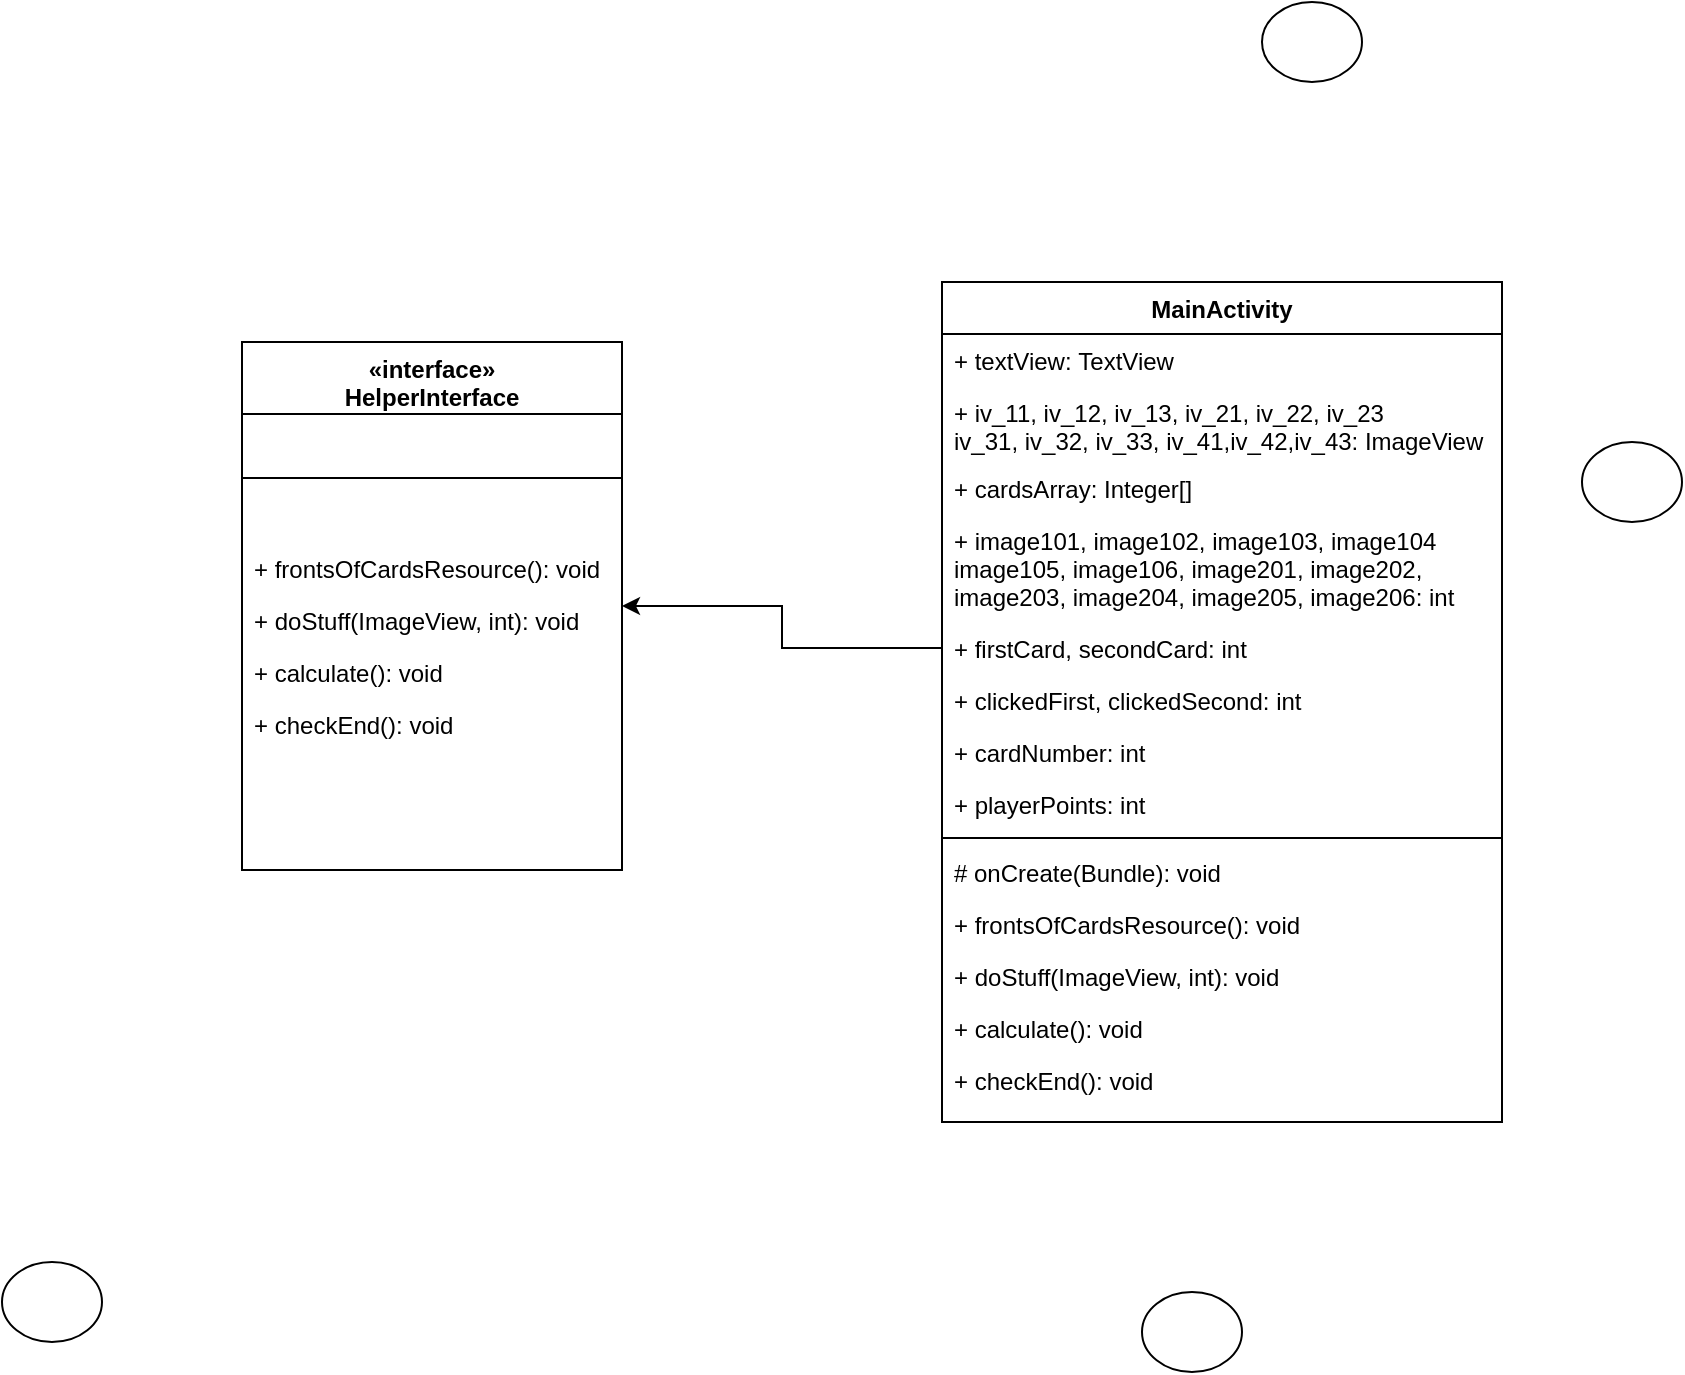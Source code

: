 <mxfile version="12.8.8" type="github">
  <diagram id="64O0Q8jD7qAvgHejbL_g" name="Page-1">
    <mxGraphModel dx="1747" dy="1721" grid="1" gridSize="10" guides="1" tooltips="1" connect="1" arrows="1" fold="1" page="1" pageScale="1" pageWidth="827" pageHeight="1169" math="0" shadow="0">
      <root>
        <mxCell id="0" />
        <mxCell id="1" parent="0" />
        <mxCell id="_Fk9cfmFV3eR6eFFAxcH-38" value="" style="edgeStyle=orthogonalEdgeStyle;rounded=0;orthogonalLoop=1;jettySize=auto;html=1;fontColor=#FFFFFF;entryX=0;entryY=0.5;entryDx=0;entryDy=0;startArrow=classic;startFill=1;endArrow=none;endFill=0;" edge="1" parent="1" source="_Fk9cfmFV3eR6eFFAxcH-17" target="_Fk9cfmFV3eR6eFFAxcH-8">
          <mxGeometry relative="1" as="geometry">
            <mxPoint x="130" y="40" as="targetPoint" />
          </mxGeometry>
        </mxCell>
        <mxCell id="_Fk9cfmFV3eR6eFFAxcH-1" value="MainActivity" style="swimlane;fontStyle=1;align=center;verticalAlign=top;childLayout=stackLayout;horizontal=1;startSize=26;horizontalStack=0;resizeParent=1;resizeParentMax=0;resizeLast=0;collapsible=1;marginBottom=0;" vertex="1" parent="1">
          <mxGeometry x="340" y="60" width="280" height="420" as="geometry" />
        </mxCell>
        <mxCell id="_Fk9cfmFV3eR6eFFAxcH-2" value="+ textView: TextView" style="text;strokeColor=none;fillColor=none;align=left;verticalAlign=top;spacingLeft=4;spacingRight=4;overflow=hidden;rotatable=0;points=[[0,0.5],[1,0.5]];portConstraint=eastwest;" vertex="1" parent="_Fk9cfmFV3eR6eFFAxcH-1">
          <mxGeometry y="26" width="280" height="26" as="geometry" />
        </mxCell>
        <mxCell id="_Fk9cfmFV3eR6eFFAxcH-7" value="+ iv_11, iv_12, iv_13, iv_21, iv_22, iv_23&#xa;iv_31, iv_32, iv_33, iv_41,iv_42,iv_43: ImageView" style="text;strokeColor=none;fillColor=none;align=left;verticalAlign=top;spacingLeft=4;spacingRight=4;overflow=hidden;rotatable=0;points=[[0,0.5],[1,0.5]];portConstraint=eastwest;" vertex="1" parent="_Fk9cfmFV3eR6eFFAxcH-1">
          <mxGeometry y="52" width="280" height="38" as="geometry" />
        </mxCell>
        <mxCell id="_Fk9cfmFV3eR6eFFAxcH-9" value="+ cardsArray: Integer[]" style="text;strokeColor=none;fillColor=none;align=left;verticalAlign=top;spacingLeft=4;spacingRight=4;overflow=hidden;rotatable=0;points=[[0,0.5],[1,0.5]];portConstraint=eastwest;" vertex="1" parent="_Fk9cfmFV3eR6eFFAxcH-1">
          <mxGeometry y="90" width="280" height="26" as="geometry" />
        </mxCell>
        <mxCell id="_Fk9cfmFV3eR6eFFAxcH-10" value="+ image101, image102, image103, image104&#xa;image105, image106, image201, image202,&#xa;image203, image204, image205, image206: int" style="text;strokeColor=none;fillColor=none;align=left;verticalAlign=top;spacingLeft=4;spacingRight=4;overflow=hidden;rotatable=0;points=[[0,0.5],[1,0.5]];portConstraint=eastwest;" vertex="1" parent="_Fk9cfmFV3eR6eFFAxcH-1">
          <mxGeometry y="116" width="280" height="54" as="geometry" />
        </mxCell>
        <mxCell id="_Fk9cfmFV3eR6eFFAxcH-8" value="+ firstCard, secondCard: int" style="text;strokeColor=none;fillColor=none;align=left;verticalAlign=top;spacingLeft=4;spacingRight=4;overflow=hidden;rotatable=0;points=[[0,0.5],[1,0.5]];portConstraint=eastwest;" vertex="1" parent="_Fk9cfmFV3eR6eFFAxcH-1">
          <mxGeometry y="170" width="280" height="26" as="geometry" />
        </mxCell>
        <mxCell id="_Fk9cfmFV3eR6eFFAxcH-11" value="+ clickedFirst, clickedSecond: int" style="text;strokeColor=none;fillColor=none;align=left;verticalAlign=top;spacingLeft=4;spacingRight=4;overflow=hidden;rotatable=0;points=[[0,0.5],[1,0.5]];portConstraint=eastwest;" vertex="1" parent="_Fk9cfmFV3eR6eFFAxcH-1">
          <mxGeometry y="196" width="280" height="26" as="geometry" />
        </mxCell>
        <mxCell id="_Fk9cfmFV3eR6eFFAxcH-13" value="+ cardNumber: int" style="text;strokeColor=none;fillColor=none;align=left;verticalAlign=top;spacingLeft=4;spacingRight=4;overflow=hidden;rotatable=0;points=[[0,0.5],[1,0.5]];portConstraint=eastwest;" vertex="1" parent="_Fk9cfmFV3eR6eFFAxcH-1">
          <mxGeometry y="222" width="280" height="26" as="geometry" />
        </mxCell>
        <mxCell id="_Fk9cfmFV3eR6eFFAxcH-12" value="+ playerPoints: int" style="text;strokeColor=none;fillColor=none;align=left;verticalAlign=top;spacingLeft=4;spacingRight=4;overflow=hidden;rotatable=0;points=[[0,0.5],[1,0.5]];portConstraint=eastwest;" vertex="1" parent="_Fk9cfmFV3eR6eFFAxcH-1">
          <mxGeometry y="248" width="280" height="26" as="geometry" />
        </mxCell>
        <mxCell id="_Fk9cfmFV3eR6eFFAxcH-3" value="" style="line;strokeWidth=1;fillColor=none;align=left;verticalAlign=middle;spacingTop=-1;spacingLeft=3;spacingRight=3;rotatable=0;labelPosition=right;points=[];portConstraint=eastwest;" vertex="1" parent="_Fk9cfmFV3eR6eFFAxcH-1">
          <mxGeometry y="274" width="280" height="8" as="geometry" />
        </mxCell>
        <mxCell id="_Fk9cfmFV3eR6eFFAxcH-6" value="# onCreate(Bundle): void" style="text;strokeColor=none;fillColor=none;align=left;verticalAlign=top;spacingLeft=4;spacingRight=4;overflow=hidden;rotatable=0;points=[[0,0.5],[1,0.5]];portConstraint=eastwest;" vertex="1" parent="_Fk9cfmFV3eR6eFFAxcH-1">
          <mxGeometry y="282" width="280" height="26" as="geometry" />
        </mxCell>
        <mxCell id="_Fk9cfmFV3eR6eFFAxcH-16" value="+ frontsOfCardsResource(): void" style="text;strokeColor=none;fillColor=none;align=left;verticalAlign=top;spacingLeft=4;spacingRight=4;overflow=hidden;rotatable=0;points=[[0,0.5],[1,0.5]];portConstraint=eastwest;" vertex="1" parent="_Fk9cfmFV3eR6eFFAxcH-1">
          <mxGeometry y="308" width="280" height="26" as="geometry" />
        </mxCell>
        <mxCell id="_Fk9cfmFV3eR6eFFAxcH-15" value="+ doStuff(ImageView, int): void" style="text;strokeColor=none;fillColor=none;align=left;verticalAlign=top;spacingLeft=4;spacingRight=4;overflow=hidden;rotatable=0;points=[[0,0.5],[1,0.5]];portConstraint=eastwest;" vertex="1" parent="_Fk9cfmFV3eR6eFFAxcH-1">
          <mxGeometry y="334" width="280" height="26" as="geometry" />
        </mxCell>
        <mxCell id="_Fk9cfmFV3eR6eFFAxcH-14" value="+ calculate(): void" style="text;strokeColor=none;fillColor=none;align=left;verticalAlign=top;spacingLeft=4;spacingRight=4;overflow=hidden;rotatable=0;points=[[0,0.5],[1,0.5]];portConstraint=eastwest;" vertex="1" parent="_Fk9cfmFV3eR6eFFAxcH-1">
          <mxGeometry y="360" width="280" height="26" as="geometry" />
        </mxCell>
        <mxCell id="_Fk9cfmFV3eR6eFFAxcH-4" value="+ checkEnd(): void" style="text;strokeColor=none;fillColor=none;align=left;verticalAlign=top;spacingLeft=4;spacingRight=4;overflow=hidden;rotatable=0;points=[[0,0.5],[1,0.5]];portConstraint=eastwest;" vertex="1" parent="_Fk9cfmFV3eR6eFFAxcH-1">
          <mxGeometry y="386" width="280" height="34" as="geometry" />
        </mxCell>
        <mxCell id="_Fk9cfmFV3eR6eFFAxcH-17" value="«interface»&#xa;HelperInterface" style="swimlane;fontStyle=1;align=center;verticalAlign=top;childLayout=stackLayout;horizontal=1;startSize=36;horizontalStack=0;resizeParent=1;resizeParentMax=0;resizeLast=0;collapsible=1;marginBottom=0;" vertex="1" parent="1">
          <mxGeometry x="-10" y="90" width="190" height="264" as="geometry" />
        </mxCell>
        <mxCell id="_Fk9cfmFV3eR6eFFAxcH-19" value="" style="line;strokeWidth=1;fillColor=none;align=left;verticalAlign=middle;spacingTop=-1;spacingLeft=3;spacingRight=3;rotatable=0;labelPosition=right;points=[];portConstraint=eastwest;" vertex="1" parent="_Fk9cfmFV3eR6eFFAxcH-17">
          <mxGeometry y="36" width="190" height="64" as="geometry" />
        </mxCell>
        <mxCell id="_Fk9cfmFV3eR6eFFAxcH-21" value="+ frontsOfCardsResource(): void" style="text;strokeColor=none;fillColor=none;align=left;verticalAlign=top;spacingLeft=4;spacingRight=4;overflow=hidden;rotatable=0;points=[[0,0.5],[1,0.5]];portConstraint=eastwest;" vertex="1" parent="_Fk9cfmFV3eR6eFFAxcH-17">
          <mxGeometry y="100" width="190" height="26" as="geometry" />
        </mxCell>
        <mxCell id="_Fk9cfmFV3eR6eFFAxcH-23" value="+ doStuff(ImageView, int): void" style="text;strokeColor=none;fillColor=none;align=left;verticalAlign=top;spacingLeft=4;spacingRight=4;overflow=hidden;rotatable=0;points=[[0,0.5],[1,0.5]];portConstraint=eastwest;" vertex="1" parent="_Fk9cfmFV3eR6eFFAxcH-17">
          <mxGeometry y="126" width="190" height="26" as="geometry" />
        </mxCell>
        <mxCell id="_Fk9cfmFV3eR6eFFAxcH-22" value="+ calculate(): void" style="text;strokeColor=none;fillColor=none;align=left;verticalAlign=top;spacingLeft=4;spacingRight=4;overflow=hidden;rotatable=0;points=[[0,0.5],[1,0.5]];portConstraint=eastwest;" vertex="1" parent="_Fk9cfmFV3eR6eFFAxcH-17">
          <mxGeometry y="152" width="190" height="26" as="geometry" />
        </mxCell>
        <mxCell id="_Fk9cfmFV3eR6eFFAxcH-20" value="+ checkEnd(): void" style="text;strokeColor=none;fillColor=none;align=left;verticalAlign=top;spacingLeft=4;spacingRight=4;overflow=hidden;rotatable=0;points=[[0,0.5],[1,0.5]];portConstraint=eastwest;" vertex="1" parent="_Fk9cfmFV3eR6eFFAxcH-17">
          <mxGeometry y="178" width="190" height="86" as="geometry" />
        </mxCell>
        <mxCell id="_Fk9cfmFV3eR6eFFAxcH-39" value="" style="ellipse;whiteSpace=wrap;html=1;fontColor=#FFFFFF;" vertex="1" parent="1">
          <mxGeometry x="-130" y="550" width="50" height="40" as="geometry" />
        </mxCell>
        <mxCell id="_Fk9cfmFV3eR6eFFAxcH-40" value="" style="ellipse;whiteSpace=wrap;html=1;fontColor=#FFFFFF;" vertex="1" parent="1">
          <mxGeometry x="660" y="140" width="50" height="40" as="geometry" />
        </mxCell>
        <mxCell id="_Fk9cfmFV3eR6eFFAxcH-41" value="" style="ellipse;whiteSpace=wrap;html=1;fontColor=#FFFFFF;" vertex="1" parent="1">
          <mxGeometry x="500" y="-80" width="50" height="40" as="geometry" />
        </mxCell>
        <mxCell id="_Fk9cfmFV3eR6eFFAxcH-42" value="" style="ellipse;whiteSpace=wrap;html=1;fontColor=#FFFFFF;" vertex="1" parent="1">
          <mxGeometry x="440" y="565" width="50" height="40" as="geometry" />
        </mxCell>
      </root>
    </mxGraphModel>
  </diagram>
</mxfile>

